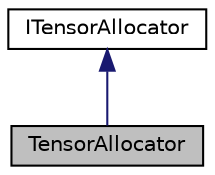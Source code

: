 digraph "TensorAllocator"
{
 // LATEX_PDF_SIZE
  edge [fontname="Helvetica",fontsize="10",labelfontname="Helvetica",labelfontsize="10"];
  node [fontname="Helvetica",fontsize="10",shape=record];
  Node1 [label="TensorAllocator",height=0.2,width=0.4,color="black", fillcolor="grey75", style="filled", fontcolor="black",tooltip="Basic implementation of a CPU memory tensor allocator."];
  Node2 -> Node1 [dir="back",color="midnightblue",fontsize="10",style="solid",fontname="Helvetica"];
  Node2 [label="ITensorAllocator",height=0.2,width=0.4,color="black", fillcolor="white", style="filled",URL="$classarm__compute_1_1_i_tensor_allocator.xhtml",tooltip="Interface to allocate tensors."];
}
